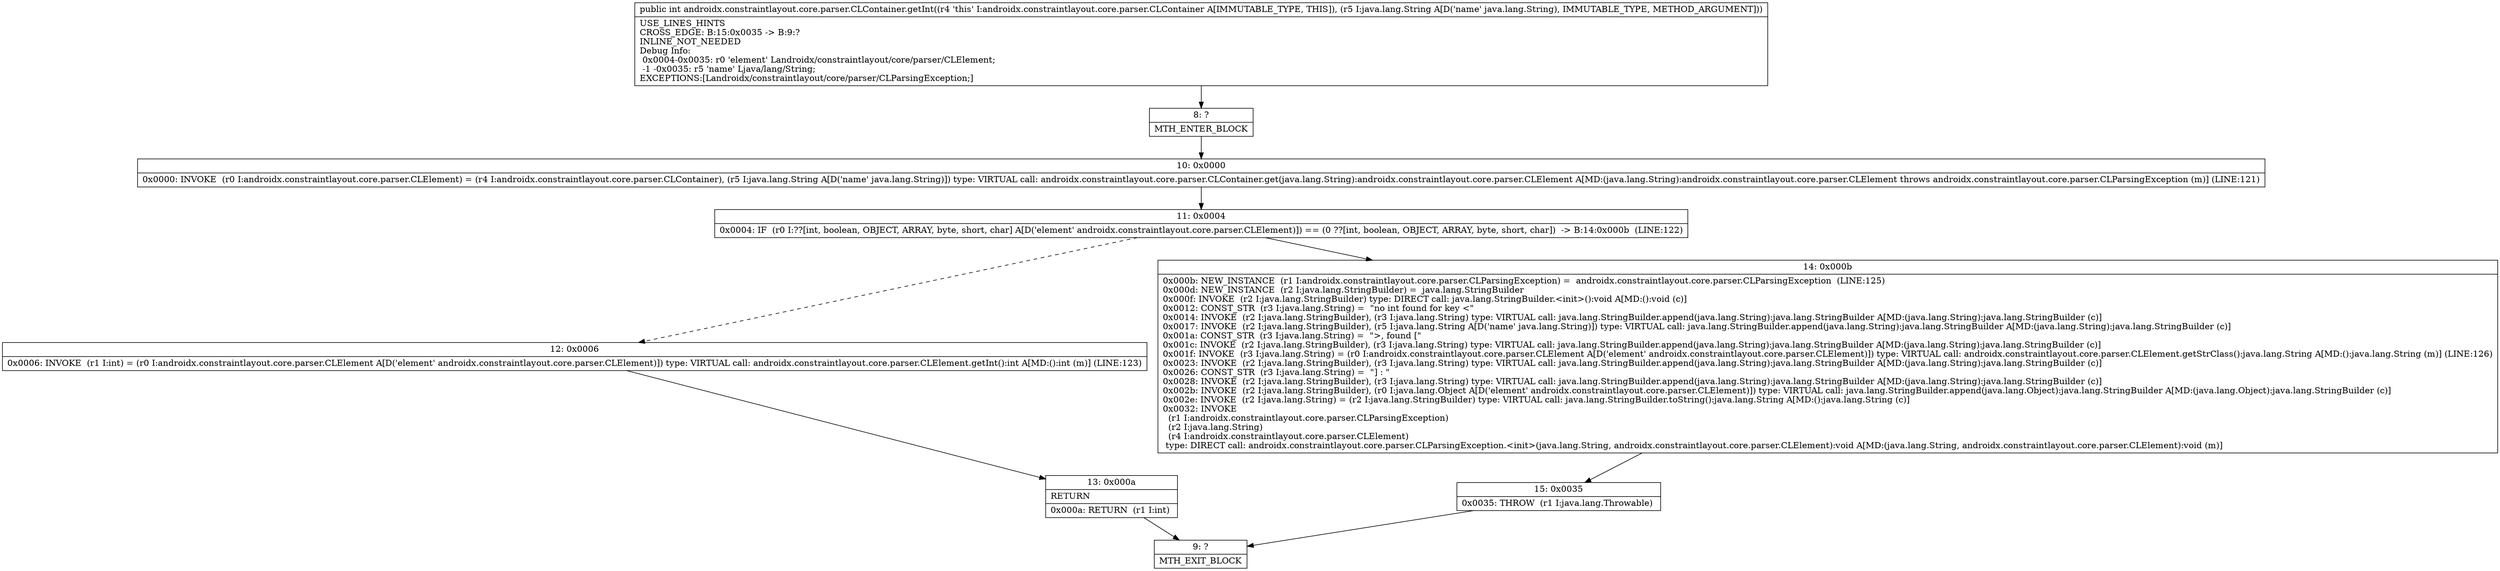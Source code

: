 digraph "CFG forandroidx.constraintlayout.core.parser.CLContainer.getInt(Ljava\/lang\/String;)I" {
Node_8 [shape=record,label="{8\:\ ?|MTH_ENTER_BLOCK\l}"];
Node_10 [shape=record,label="{10\:\ 0x0000|0x0000: INVOKE  (r0 I:androidx.constraintlayout.core.parser.CLElement) = (r4 I:androidx.constraintlayout.core.parser.CLContainer), (r5 I:java.lang.String A[D('name' java.lang.String)]) type: VIRTUAL call: androidx.constraintlayout.core.parser.CLContainer.get(java.lang.String):androidx.constraintlayout.core.parser.CLElement A[MD:(java.lang.String):androidx.constraintlayout.core.parser.CLElement throws androidx.constraintlayout.core.parser.CLParsingException (m)] (LINE:121)\l}"];
Node_11 [shape=record,label="{11\:\ 0x0004|0x0004: IF  (r0 I:??[int, boolean, OBJECT, ARRAY, byte, short, char] A[D('element' androidx.constraintlayout.core.parser.CLElement)]) == (0 ??[int, boolean, OBJECT, ARRAY, byte, short, char])  \-\> B:14:0x000b  (LINE:122)\l}"];
Node_12 [shape=record,label="{12\:\ 0x0006|0x0006: INVOKE  (r1 I:int) = (r0 I:androidx.constraintlayout.core.parser.CLElement A[D('element' androidx.constraintlayout.core.parser.CLElement)]) type: VIRTUAL call: androidx.constraintlayout.core.parser.CLElement.getInt():int A[MD:():int (m)] (LINE:123)\l}"];
Node_13 [shape=record,label="{13\:\ 0x000a|RETURN\l|0x000a: RETURN  (r1 I:int) \l}"];
Node_9 [shape=record,label="{9\:\ ?|MTH_EXIT_BLOCK\l}"];
Node_14 [shape=record,label="{14\:\ 0x000b|0x000b: NEW_INSTANCE  (r1 I:androidx.constraintlayout.core.parser.CLParsingException) =  androidx.constraintlayout.core.parser.CLParsingException  (LINE:125)\l0x000d: NEW_INSTANCE  (r2 I:java.lang.StringBuilder) =  java.lang.StringBuilder \l0x000f: INVOKE  (r2 I:java.lang.StringBuilder) type: DIRECT call: java.lang.StringBuilder.\<init\>():void A[MD:():void (c)]\l0x0012: CONST_STR  (r3 I:java.lang.String) =  \"no int found for key \<\" \l0x0014: INVOKE  (r2 I:java.lang.StringBuilder), (r3 I:java.lang.String) type: VIRTUAL call: java.lang.StringBuilder.append(java.lang.String):java.lang.StringBuilder A[MD:(java.lang.String):java.lang.StringBuilder (c)]\l0x0017: INVOKE  (r2 I:java.lang.StringBuilder), (r5 I:java.lang.String A[D('name' java.lang.String)]) type: VIRTUAL call: java.lang.StringBuilder.append(java.lang.String):java.lang.StringBuilder A[MD:(java.lang.String):java.lang.StringBuilder (c)]\l0x001a: CONST_STR  (r3 I:java.lang.String) =  \"\>, found [\" \l0x001c: INVOKE  (r2 I:java.lang.StringBuilder), (r3 I:java.lang.String) type: VIRTUAL call: java.lang.StringBuilder.append(java.lang.String):java.lang.StringBuilder A[MD:(java.lang.String):java.lang.StringBuilder (c)]\l0x001f: INVOKE  (r3 I:java.lang.String) = (r0 I:androidx.constraintlayout.core.parser.CLElement A[D('element' androidx.constraintlayout.core.parser.CLElement)]) type: VIRTUAL call: androidx.constraintlayout.core.parser.CLElement.getStrClass():java.lang.String A[MD:():java.lang.String (m)] (LINE:126)\l0x0023: INVOKE  (r2 I:java.lang.StringBuilder), (r3 I:java.lang.String) type: VIRTUAL call: java.lang.StringBuilder.append(java.lang.String):java.lang.StringBuilder A[MD:(java.lang.String):java.lang.StringBuilder (c)]\l0x0026: CONST_STR  (r3 I:java.lang.String) =  \"] : \" \l0x0028: INVOKE  (r2 I:java.lang.StringBuilder), (r3 I:java.lang.String) type: VIRTUAL call: java.lang.StringBuilder.append(java.lang.String):java.lang.StringBuilder A[MD:(java.lang.String):java.lang.StringBuilder (c)]\l0x002b: INVOKE  (r2 I:java.lang.StringBuilder), (r0 I:java.lang.Object A[D('element' androidx.constraintlayout.core.parser.CLElement)]) type: VIRTUAL call: java.lang.StringBuilder.append(java.lang.Object):java.lang.StringBuilder A[MD:(java.lang.Object):java.lang.StringBuilder (c)]\l0x002e: INVOKE  (r2 I:java.lang.String) = (r2 I:java.lang.StringBuilder) type: VIRTUAL call: java.lang.StringBuilder.toString():java.lang.String A[MD:():java.lang.String (c)]\l0x0032: INVOKE  \l  (r1 I:androidx.constraintlayout.core.parser.CLParsingException)\l  (r2 I:java.lang.String)\l  (r4 I:androidx.constraintlayout.core.parser.CLElement)\l type: DIRECT call: androidx.constraintlayout.core.parser.CLParsingException.\<init\>(java.lang.String, androidx.constraintlayout.core.parser.CLElement):void A[MD:(java.lang.String, androidx.constraintlayout.core.parser.CLElement):void (m)]\l}"];
Node_15 [shape=record,label="{15\:\ 0x0035|0x0035: THROW  (r1 I:java.lang.Throwable) \l}"];
MethodNode[shape=record,label="{public int androidx.constraintlayout.core.parser.CLContainer.getInt((r4 'this' I:androidx.constraintlayout.core.parser.CLContainer A[IMMUTABLE_TYPE, THIS]), (r5 I:java.lang.String A[D('name' java.lang.String), IMMUTABLE_TYPE, METHOD_ARGUMENT]))  | USE_LINES_HINTS\lCROSS_EDGE: B:15:0x0035 \-\> B:9:?\lINLINE_NOT_NEEDED\lDebug Info:\l  0x0004\-0x0035: r0 'element' Landroidx\/constraintlayout\/core\/parser\/CLElement;\l  \-1 \-0x0035: r5 'name' Ljava\/lang\/String;\lEXCEPTIONS:[Landroidx\/constraintlayout\/core\/parser\/CLParsingException;]\l}"];
MethodNode -> Node_8;Node_8 -> Node_10;
Node_10 -> Node_11;
Node_11 -> Node_12[style=dashed];
Node_11 -> Node_14;
Node_12 -> Node_13;
Node_13 -> Node_9;
Node_14 -> Node_15;
Node_15 -> Node_9;
}

